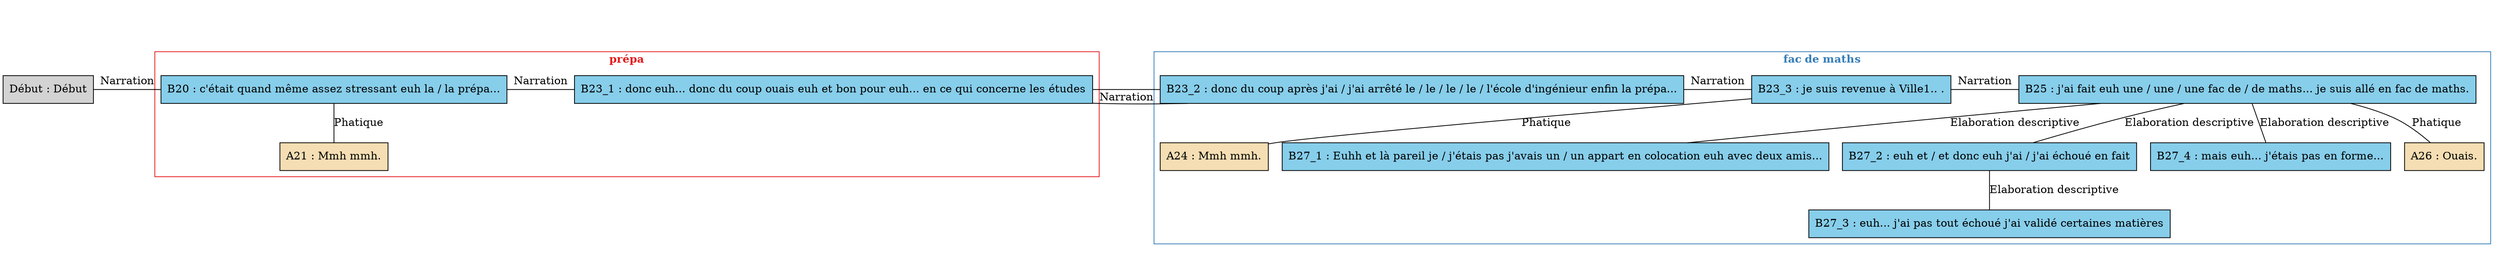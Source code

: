 digraph C01 {
	node [shape=box style=filled]
	newrank=true
	zero [style=invis]
	"Début" [label="Début : Début"]
	B20 [label="B20 : c'était quand même assez stressant euh la / la prépa..." fillcolor=skyblue]
	A21 [label="A21 : Mmh mmh." fillcolor=wheat]
	B23_1 [label="B23_1 : donc euh... donc du coup ouais euh et bon pour euh... en ce qui concerne les études" fillcolor=skyblue]
	B23_2 [label="B23_2 : donc du coup après j'ai / j'ai arrêté le / le / le / le / l'école d'ingénieur enfin la prépa..." fillcolor=skyblue]
	B23_3 [label="B23_3 : je suis revenue à Ville1.. ." fillcolor=skyblue]
	A24 [label="A24 : Mmh mmh." fillcolor=wheat]
	B25 [label="B25 : j'ai fait euh une / une / une fac de / de maths... je suis allé en fac de maths." fillcolor=skyblue]
	A26 [label="A26 : Ouais." fillcolor=wheat]
	B27_1 [label="B27_1 : Euhh et là pareil je / j'étais pas j'avais un / un appart en colocation euh avec deux amis..." fillcolor=skyblue]
	B27_2 [label="B27_2 : euh et / et donc euh j'ai / j'ai échoué en fait" fillcolor=skyblue]
	B27_3 [label="B27_3 : euh... j'ai pas tout échoué j'ai validé certaines matières" fillcolor=skyblue]
	B27_4 [label="B27_4 : mais euh... j'étais pas en forme..." fillcolor=skyblue]
	zero -> "Début" [label="" style=invis]
	zero -> B20 [style=invis weight=1]
	"Début" -> B20 [label=Narration constraint=false dir=none]
	B20 -> A21 [label=Phatique dir=none weight=2]
	zero -> B23_1 [style=invis weight=1]
	B20 -> B23_1 [label=Narration constraint=false dir=none]
	zero -> B23_2 [style=invis weight=1]
	B23_1 -> B23_2 [label=Narration constraint=false dir=none]
	zero -> B23_3 [style=invis weight=1]
	B23_2 -> B23_3 [label=Narration constraint=false dir=none]
	B23_3 -> A24 [label=Phatique dir=none weight=2]
	zero -> B25 [style=invis weight=1]
	B23_3 -> B25 [label=Narration constraint=false dir=none]
	B25 -> A26 [label=Phatique dir=none weight=2]
	B25 -> B27_1 [label="Elaboration descriptive" dir=none weight=2]
	B25 -> B27_2 [label="Elaboration descriptive" dir=none weight=2]
	B27_2 -> B27_3 [label="Elaboration descriptive" dir=none weight=2]
	B25 -> B27_4 [label="Elaboration descriptive" dir=none weight=2]
	subgraph cluster_1 {
		label=<<B>prépa</B>>
		colorscheme=set19
		color=1
		fontcolor=1
		B20
		A21
		B23_1
	}
	subgraph cluster_2 {
		label=<<B>fac de maths</B>>
		colorscheme=set19
		color=2
		fontcolor=2
		B23_2
		B23_3
		A24
		B25
		A26
		B27_1
		B27_2
		B27_3
		B27_4
	}
}
